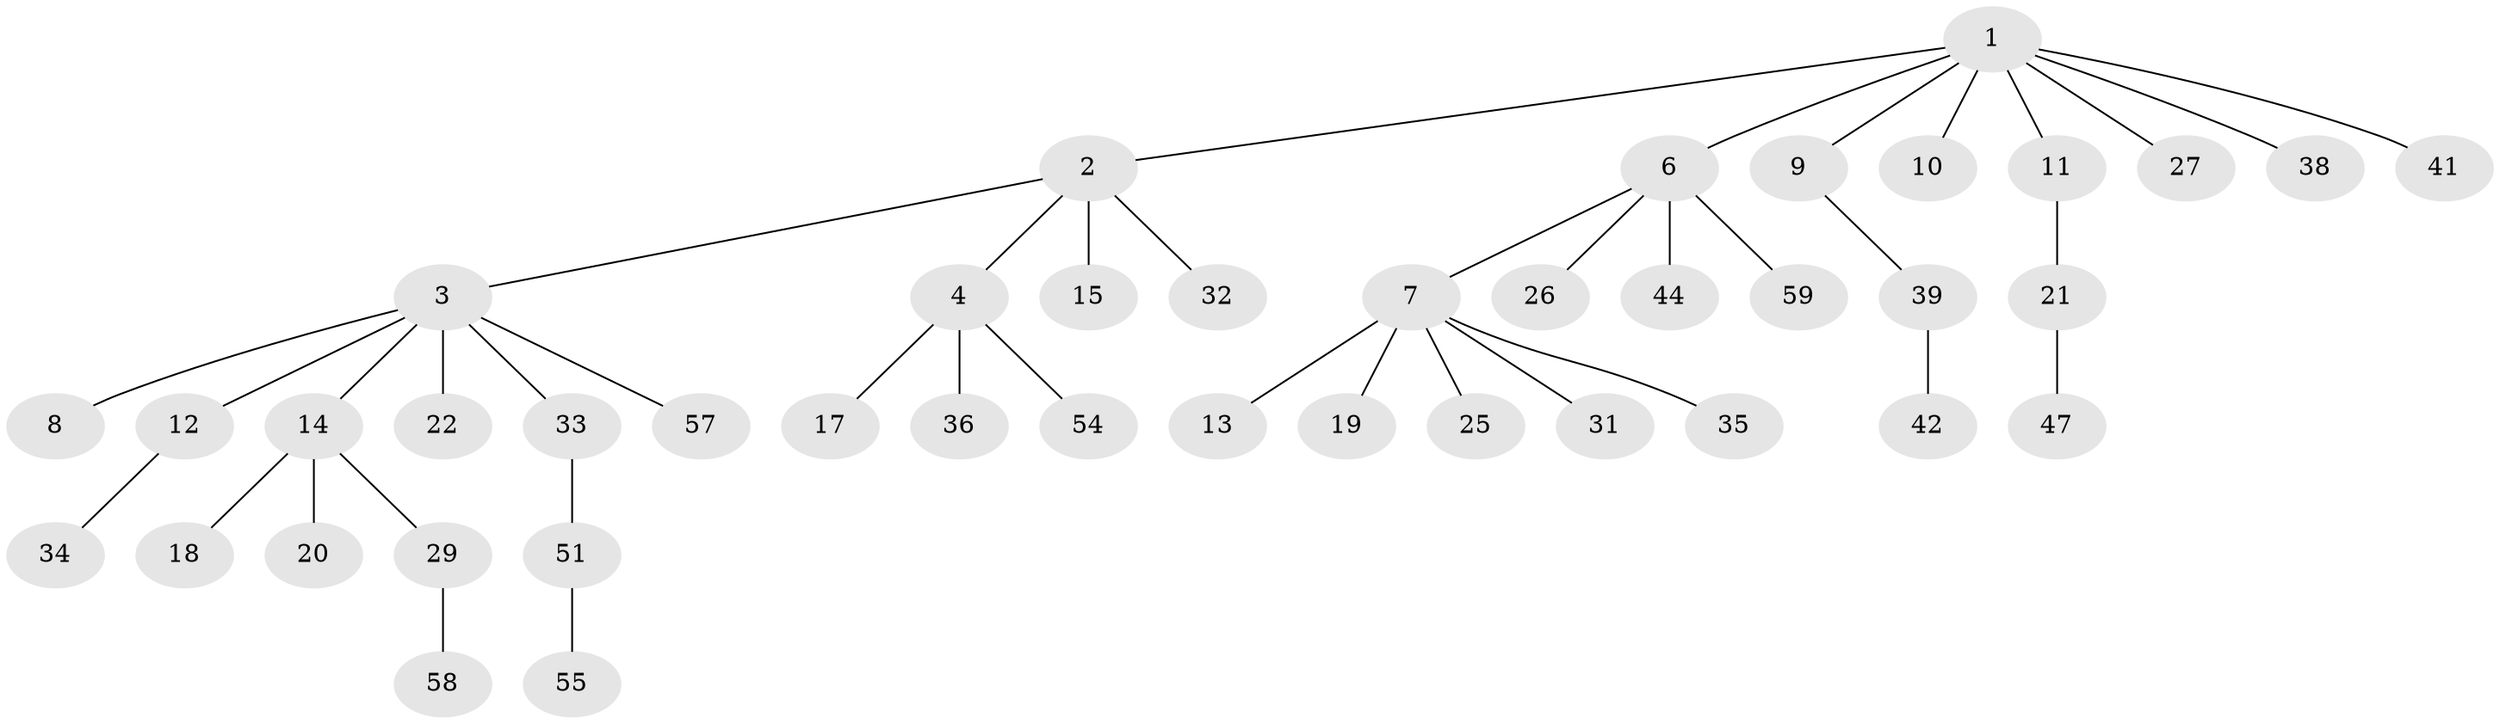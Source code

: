 // Generated by graph-tools (version 1.1) at 2025/24/03/03/25 07:24:07]
// undirected, 42 vertices, 41 edges
graph export_dot {
graph [start="1"]
  node [color=gray90,style=filled];
  1 [super="+28"];
  2 [super="+46"];
  3 [super="+5"];
  4 [super="+37"];
  6 [super="+53"];
  7 [super="+23"];
  8 [super="+50"];
  9;
  10;
  11 [super="+40"];
  12 [super="+60"];
  13;
  14 [super="+16"];
  15;
  17;
  18;
  19 [super="+24"];
  20;
  21;
  22;
  25 [super="+30"];
  26;
  27 [super="+48"];
  29 [super="+45"];
  31;
  32 [super="+43"];
  33 [super="+49"];
  34;
  35;
  36;
  38;
  39;
  41;
  42;
  44;
  47 [super="+56"];
  51 [super="+52"];
  54;
  55;
  57;
  58;
  59;
  1 -- 2;
  1 -- 6;
  1 -- 9;
  1 -- 10;
  1 -- 11;
  1 -- 27;
  1 -- 38;
  1 -- 41;
  2 -- 3;
  2 -- 4;
  2 -- 15;
  2 -- 32;
  3 -- 22;
  3 -- 57;
  3 -- 33;
  3 -- 8;
  3 -- 12;
  3 -- 14;
  4 -- 17;
  4 -- 36;
  4 -- 54;
  6 -- 7;
  6 -- 26;
  6 -- 44;
  6 -- 59;
  7 -- 13;
  7 -- 19;
  7 -- 25;
  7 -- 35;
  7 -- 31;
  9 -- 39;
  11 -- 21;
  12 -- 34;
  14 -- 18;
  14 -- 29;
  14 -- 20;
  21 -- 47;
  29 -- 58;
  33 -- 51;
  39 -- 42;
  51 -- 55;
}
